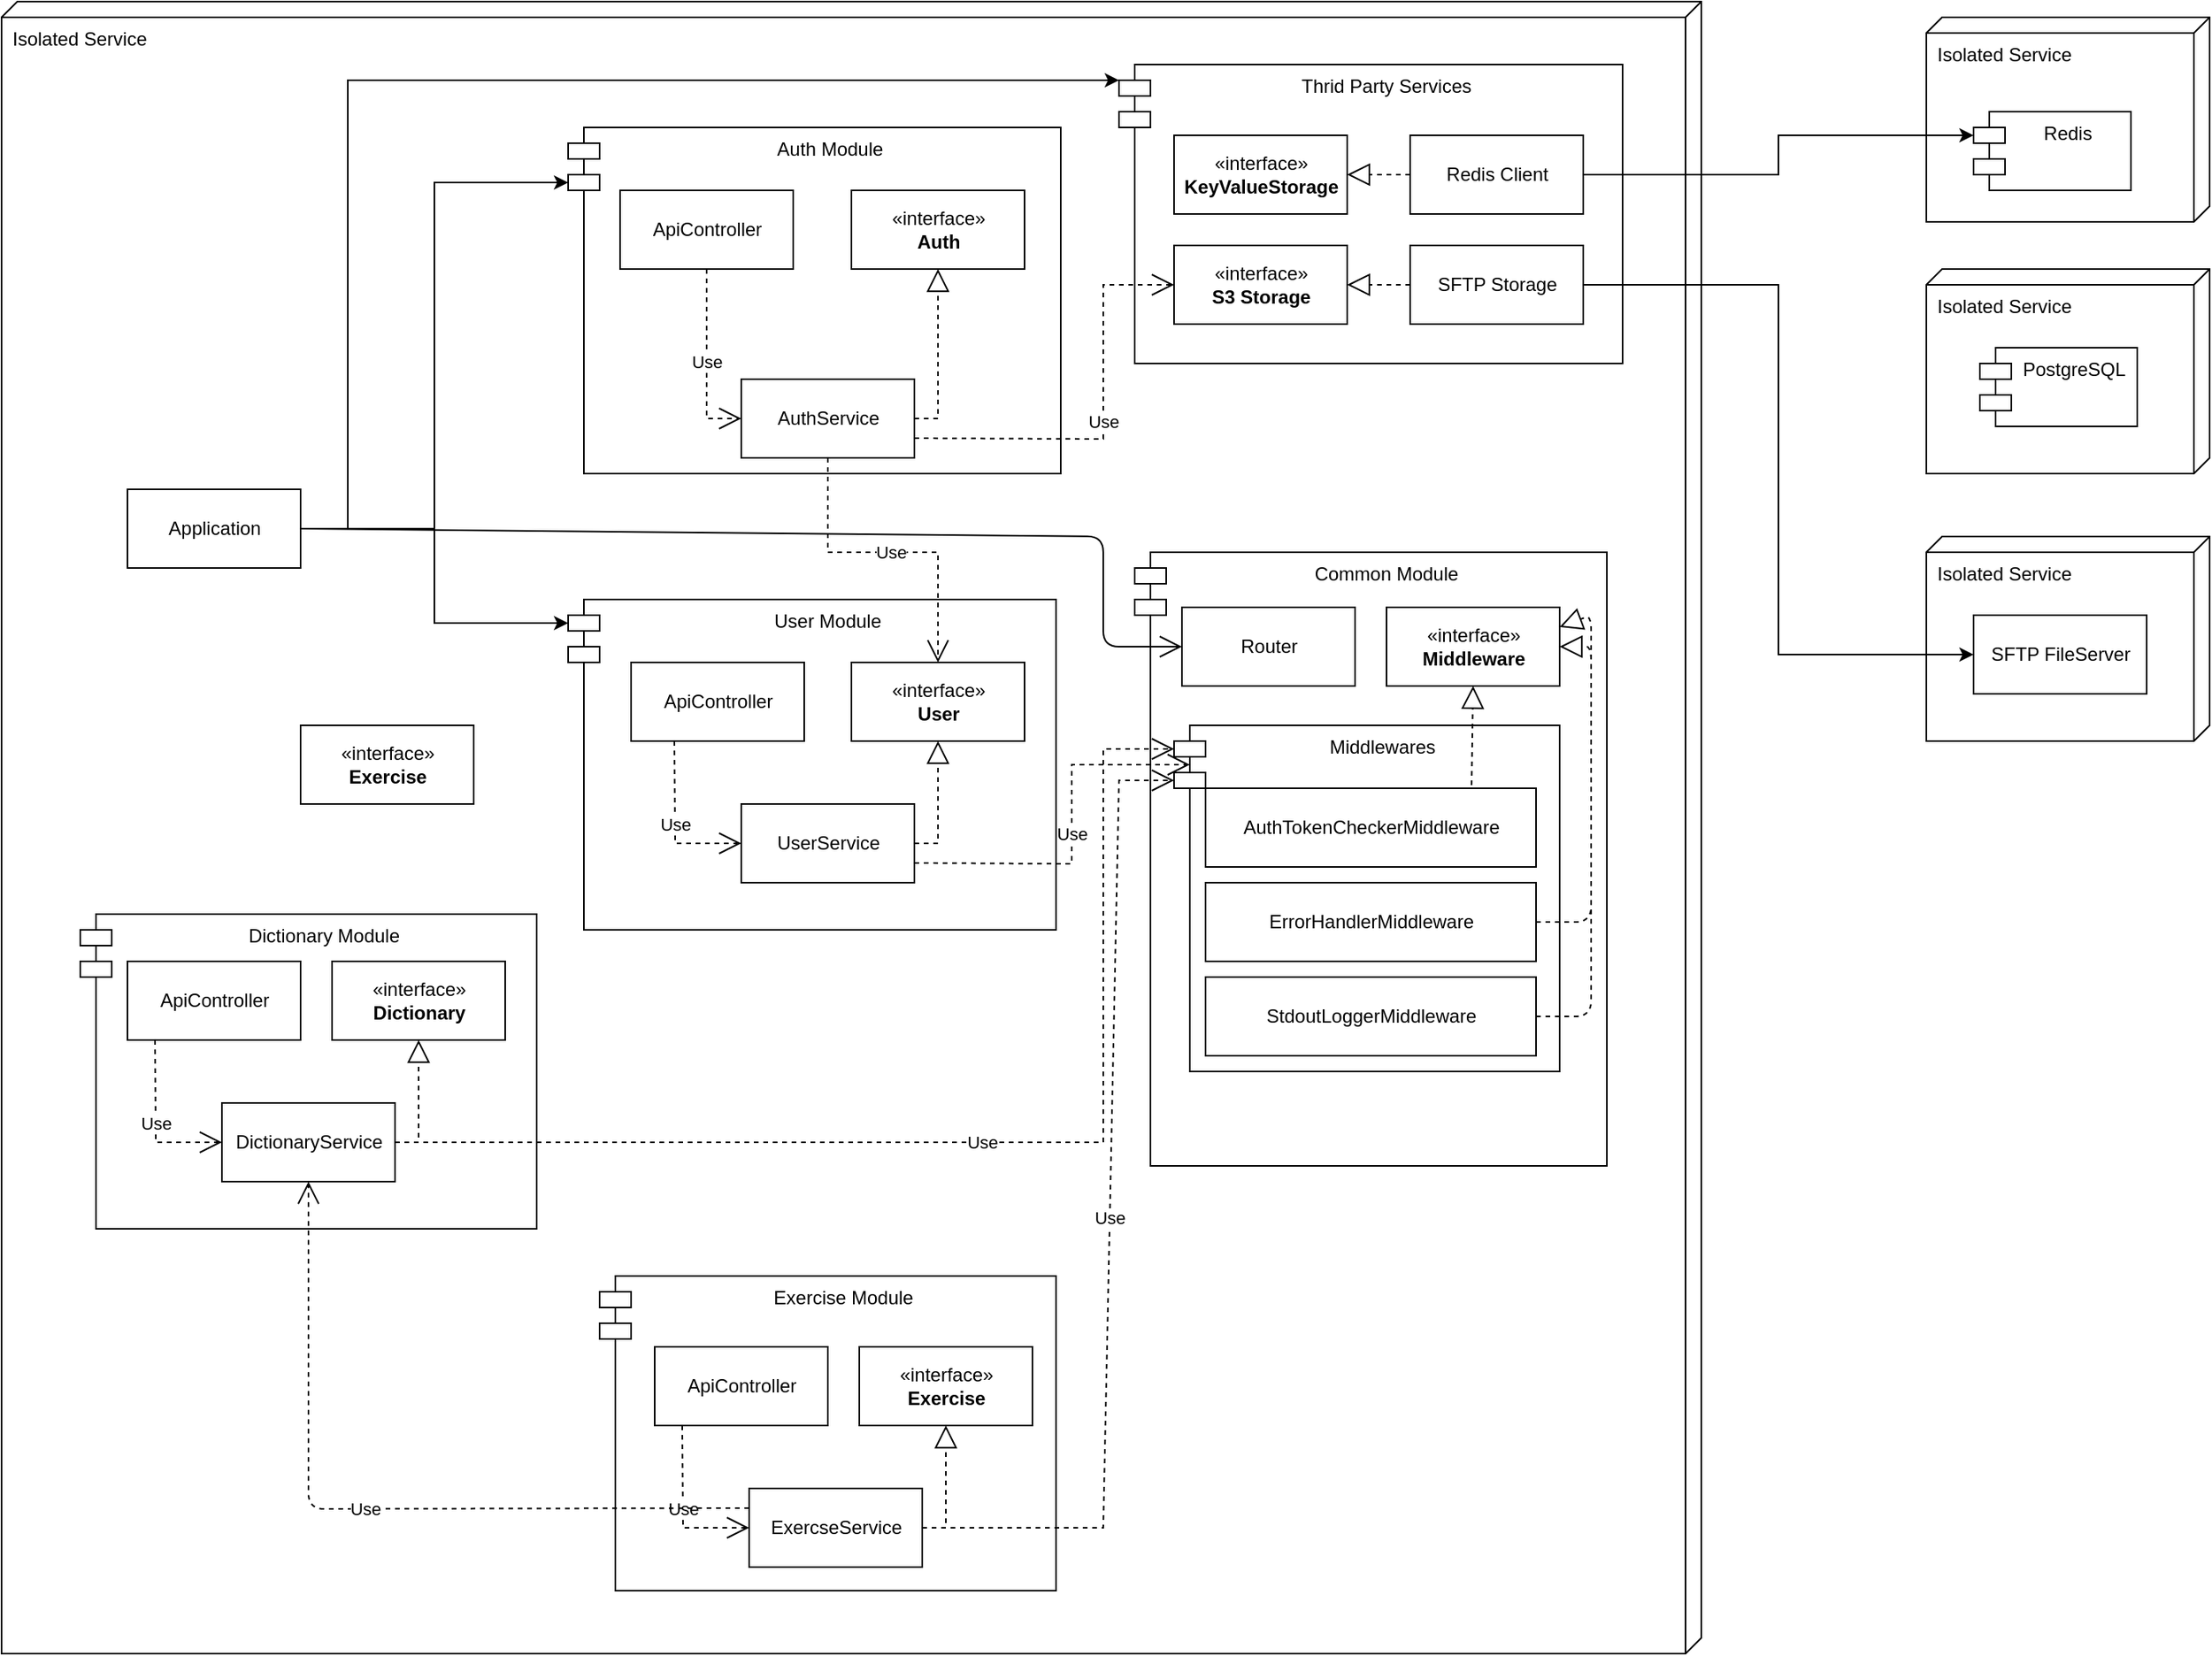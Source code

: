 <mxfile>
    <diagram id="VRdQCD-WoQKPxcEu3UJT" name="Страница 1">
        <mxGraphModel dx="2152" dy="1012" grid="1" gridSize="10" guides="1" tooltips="1" connect="1" arrows="1" fold="1" page="1" pageScale="1" pageWidth="827" pageHeight="1169" math="0" shadow="0">
            <root>
                <mxCell id="0"/>
                <mxCell id="1" parent="0"/>
                <mxCell id="21" value="Isolated Service" style="verticalAlign=top;align=left;shape=cube;size=10;direction=south;fontStyle=0;html=1;boundedLbl=1;spacingLeft=5;" vertex="1" parent="1">
                    <mxGeometry x="-820" y="200" width="1080" height="1050" as="geometry"/>
                </mxCell>
                <mxCell id="77" value="Dictionary Module" style="shape=module;align=left;spacingLeft=20;align=center;verticalAlign=top;" vertex="1" parent="1">
                    <mxGeometry x="-770" y="780" width="290" height="200" as="geometry"/>
                </mxCell>
                <mxCell id="24" value="Thrid Party Services" style="shape=module;align=left;spacingLeft=20;align=center;verticalAlign=top;" vertex="1" parent="1">
                    <mxGeometry x="-110" y="240" width="320" height="190" as="geometry"/>
                </mxCell>
                <mxCell id="4" value="«interface»&lt;br&gt;&lt;b&gt;Dictionary&lt;/b&gt;" style="html=1;" vertex="1" parent="1">
                    <mxGeometry x="-610" y="810" width="110" height="50" as="geometry"/>
                </mxCell>
                <mxCell id="5" value="«interface»&lt;br&gt;&lt;b&gt;Exercise&lt;/b&gt;" style="html=1;" vertex="1" parent="1">
                    <mxGeometry x="-630" y="660" width="110" height="50" as="geometry"/>
                </mxCell>
                <mxCell id="9" value="Isolated Service" style="verticalAlign=top;align=left;shape=cube;size=10;direction=south;fontStyle=0;html=1;boundedLbl=1;spacingLeft=5;" vertex="1" parent="1">
                    <mxGeometry x="403" y="210" width="180" height="130" as="geometry"/>
                </mxCell>
                <mxCell id="11" value="Redis" style="shape=module;align=left;spacingLeft=20;align=center;verticalAlign=top;" vertex="1" parent="1">
                    <mxGeometry x="433" y="270" width="100" height="50" as="geometry"/>
                </mxCell>
                <mxCell id="13" value="Isolated Service" style="verticalAlign=top;align=left;shape=cube;size=10;direction=south;fontStyle=0;html=1;boundedLbl=1;spacingLeft=5;" vertex="1" parent="1">
                    <mxGeometry x="403" y="370" width="180" height="130" as="geometry"/>
                </mxCell>
                <mxCell id="14" value="PostgreSQL" style="shape=module;align=left;spacingLeft=20;align=center;verticalAlign=top;" vertex="1" parent="1">
                    <mxGeometry x="437" y="420" width="100" height="50" as="geometry"/>
                </mxCell>
                <mxCell id="15" value="Isolated Service" style="verticalAlign=top;align=left;shape=cube;size=10;direction=south;fontStyle=0;html=1;boundedLbl=1;spacingLeft=5;" vertex="1" parent="1">
                    <mxGeometry x="403" y="540" width="180" height="130" as="geometry"/>
                </mxCell>
                <mxCell id="16" value="«interface»&lt;br&gt;&lt;b&gt;S3 Storage&lt;/b&gt;" style="html=1;" vertex="1" parent="1">
                    <mxGeometry x="-75" y="355" width="110" height="50" as="geometry"/>
                </mxCell>
                <mxCell id="18" value="SFTP FileServer" style="html=1;" vertex="1" parent="1">
                    <mxGeometry x="433" y="590" width="110" height="50" as="geometry"/>
                </mxCell>
                <mxCell id="35" style="edgeStyle=orthogonalEdgeStyle;rounded=0;orthogonalLoop=1;jettySize=auto;html=1;entryX=0;entryY=0.5;entryDx=0;entryDy=0;" edge="1" parent="1" source="25" target="18">
                    <mxGeometry relative="1" as="geometry"/>
                </mxCell>
                <mxCell id="25" value="SFTP Storage" style="html=1;" vertex="1" parent="1">
                    <mxGeometry x="75" y="355" width="110" height="50" as="geometry"/>
                </mxCell>
                <mxCell id="27" value="" style="endArrow=block;dashed=1;endFill=0;endSize=12;html=1;exitX=0;exitY=0.5;exitDx=0;exitDy=0;entryX=1;entryY=0.5;entryDx=0;entryDy=0;" edge="1" parent="1" source="25" target="16">
                    <mxGeometry width="160" relative="1" as="geometry">
                        <mxPoint x="-110" y="510" as="sourcePoint"/>
                        <mxPoint x="50" y="510" as="targetPoint"/>
                    </mxGeometry>
                </mxCell>
                <mxCell id="29" value="«interface»&lt;br&gt;&lt;b&gt;KeyValueStorage&lt;/b&gt;" style="html=1;" vertex="1" parent="1">
                    <mxGeometry x="-75" y="285" width="110" height="50" as="geometry"/>
                </mxCell>
                <mxCell id="34" style="edgeStyle=orthogonalEdgeStyle;rounded=0;orthogonalLoop=1;jettySize=auto;html=1;entryX=0;entryY=0;entryDx=0;entryDy=15;entryPerimeter=0;" edge="1" parent="1" source="30" target="11">
                    <mxGeometry relative="1" as="geometry"/>
                </mxCell>
                <mxCell id="30" value="Redis Client" style="html=1;" vertex="1" parent="1">
                    <mxGeometry x="75" y="285" width="110" height="50" as="geometry"/>
                </mxCell>
                <mxCell id="31" value="" style="endArrow=block;dashed=1;endFill=0;endSize=12;html=1;exitX=0;exitY=0.5;exitDx=0;exitDy=0;entryX=1;entryY=0.5;entryDx=0;entryDy=0;" edge="1" parent="1" source="30" target="29">
                    <mxGeometry width="160" relative="1" as="geometry">
                        <mxPoint x="90" y="315" as="sourcePoint"/>
                        <mxPoint x="50" y="315" as="targetPoint"/>
                    </mxGeometry>
                </mxCell>
                <mxCell id="43" value="Auth Module" style="shape=module;align=left;spacingLeft=20;align=center;verticalAlign=top;" vertex="1" parent="1">
                    <mxGeometry x="-460" y="280" width="313" height="220" as="geometry"/>
                </mxCell>
                <mxCell id="2" value="«interface»&lt;br&gt;&lt;b&gt;Auth&lt;/b&gt;" style="html=1;" vertex="1" parent="1">
                    <mxGeometry x="-280" y="320" width="110" height="50" as="geometry"/>
                </mxCell>
                <mxCell id="44" value="ApiController" style="html=1;" vertex="1" parent="1">
                    <mxGeometry x="-427" y="320" width="110" height="50" as="geometry"/>
                </mxCell>
                <mxCell id="45" value="AuthService" style="html=1;" vertex="1" parent="1">
                    <mxGeometry x="-350" y="440" width="110" height="50" as="geometry"/>
                </mxCell>
                <mxCell id="47" value="Use" style="endArrow=open;endSize=12;dashed=1;html=1;exitX=0.5;exitY=1;exitDx=0;exitDy=0;entryX=0;entryY=0.5;entryDx=0;entryDy=0;rounded=0;" edge="1" parent="1" source="44" target="45">
                    <mxGeometry width="160" relative="1" as="geometry">
                        <mxPoint x="-60" y="440" as="sourcePoint"/>
                        <mxPoint x="100" y="440" as="targetPoint"/>
                        <Array as="points">
                            <mxPoint x="-372" y="465"/>
                        </Array>
                    </mxGeometry>
                </mxCell>
                <mxCell id="48" value="" style="endArrow=block;dashed=1;endFill=0;endSize=12;html=1;exitX=1;exitY=0.5;exitDx=0;exitDy=0;entryX=0.5;entryY=1;entryDx=0;entryDy=0;rounded=0;" edge="1" parent="1" source="45" target="2">
                    <mxGeometry width="160" relative="1" as="geometry">
                        <mxPoint x="-60" y="440" as="sourcePoint"/>
                        <mxPoint x="100" y="440" as="targetPoint"/>
                        <Array as="points">
                            <mxPoint x="-225" y="465"/>
                        </Array>
                    </mxGeometry>
                </mxCell>
                <mxCell id="49" value="Use" style="endArrow=open;endSize=12;dashed=1;html=1;exitX=1;exitY=0.75;exitDx=0;exitDy=0;entryX=0;entryY=0.5;entryDx=0;entryDy=0;rounded=0;" edge="1" parent="1" source="45" target="16">
                    <mxGeometry width="160" relative="1" as="geometry">
                        <mxPoint x="-60" y="440" as="sourcePoint"/>
                        <mxPoint x="100" y="440" as="targetPoint"/>
                        <Array as="points">
                            <mxPoint x="-120" y="478"/>
                            <mxPoint x="-120" y="380"/>
                        </Array>
                    </mxGeometry>
                </mxCell>
                <mxCell id="50" value="User Module" style="shape=module;align=left;spacingLeft=20;align=center;verticalAlign=top;" vertex="1" parent="1">
                    <mxGeometry x="-460" y="580" width="310" height="210" as="geometry"/>
                </mxCell>
                <mxCell id="3" value="«interface»&lt;br&gt;&lt;b&gt;User&lt;/b&gt;" style="html=1;" vertex="1" parent="1">
                    <mxGeometry x="-280" y="620" width="110" height="50" as="geometry"/>
                </mxCell>
                <mxCell id="51" value="ApiController" style="html=1;" vertex="1" parent="1">
                    <mxGeometry x="-420" y="620" width="110" height="50" as="geometry"/>
                </mxCell>
                <mxCell id="52" value="UserService" style="html=1;" vertex="1" parent="1">
                    <mxGeometry x="-350" y="710" width="110" height="50" as="geometry"/>
                </mxCell>
                <mxCell id="53" value="" style="endArrow=block;dashed=1;endFill=0;endSize=12;html=1;exitX=1;exitY=0.5;exitDx=0;exitDy=0;entryX=0.5;entryY=1;entryDx=0;entryDy=0;rounded=0;" edge="1" parent="1" source="52" target="3">
                    <mxGeometry width="160" relative="1" as="geometry">
                        <mxPoint x="-60" y="440" as="sourcePoint"/>
                        <mxPoint x="100" y="440" as="targetPoint"/>
                        <Array as="points">
                            <mxPoint x="-225" y="735"/>
                        </Array>
                    </mxGeometry>
                </mxCell>
                <mxCell id="55" value="Use" style="endArrow=open;endSize=12;dashed=1;html=1;exitX=0.25;exitY=1;exitDx=0;exitDy=0;entryX=0;entryY=0.5;entryDx=0;entryDy=0;rounded=0;" edge="1" parent="1" source="51" target="52">
                    <mxGeometry width="160" relative="1" as="geometry">
                        <mxPoint x="-60" y="440" as="sourcePoint"/>
                        <mxPoint x="100" y="440" as="targetPoint"/>
                        <Array as="points">
                            <mxPoint x="-392" y="735"/>
                        </Array>
                    </mxGeometry>
                </mxCell>
                <mxCell id="56" value="Use" style="endArrow=open;endSize=12;dashed=1;html=1;exitX=0.5;exitY=1;exitDx=0;exitDy=0;entryX=0.5;entryY=0;entryDx=0;entryDy=0;rounded=0;" edge="1" parent="1" source="45" target="3">
                    <mxGeometry width="160" relative="1" as="geometry">
                        <mxPoint x="-60" y="440" as="sourcePoint"/>
                        <mxPoint x="100" y="440" as="targetPoint"/>
                        <Array as="points">
                            <mxPoint x="-295" y="550"/>
                            <mxPoint x="-225" y="550"/>
                        </Array>
                    </mxGeometry>
                </mxCell>
                <mxCell id="57" value="Common Module" style="shape=module;align=left;spacingLeft=20;align=center;verticalAlign=top;" vertex="1" parent="1">
                    <mxGeometry x="-100" y="550" width="300" height="390" as="geometry"/>
                </mxCell>
                <mxCell id="58" value="Router" style="html=1;" vertex="1" parent="1">
                    <mxGeometry x="-70" y="585" width="110" height="50" as="geometry"/>
                </mxCell>
                <mxCell id="60" value="«interface»&lt;br&gt;&lt;b&gt;Middleware&lt;/b&gt;" style="html=1;" vertex="1" parent="1">
                    <mxGeometry x="60" y="585" width="110" height="50" as="geometry"/>
                </mxCell>
                <mxCell id="64" style="edgeStyle=orthogonalEdgeStyle;rounded=0;orthogonalLoop=1;jettySize=auto;html=1;entryX=0;entryY=0;entryDx=0;entryDy=15;entryPerimeter=0;" edge="1" parent="1" source="61" target="50">
                    <mxGeometry relative="1" as="geometry"/>
                </mxCell>
                <mxCell id="65" style="edgeStyle=orthogonalEdgeStyle;rounded=0;orthogonalLoop=1;jettySize=auto;html=1;entryX=0;entryY=0;entryDx=0;entryDy=35;entryPerimeter=0;" edge="1" parent="1" source="61" target="43">
                    <mxGeometry relative="1" as="geometry"/>
                </mxCell>
                <mxCell id="66" style="edgeStyle=orthogonalEdgeStyle;rounded=0;orthogonalLoop=1;jettySize=auto;html=1;" edge="1" parent="1" source="61">
                    <mxGeometry relative="1" as="geometry">
                        <mxPoint x="-110" y="250" as="targetPoint"/>
                        <Array as="points">
                            <mxPoint x="-600" y="535"/>
                            <mxPoint x="-600" y="250"/>
                            <mxPoint x="-110" y="250"/>
                        </Array>
                    </mxGeometry>
                </mxCell>
                <mxCell id="61" value="Application" style="html=1;" vertex="1" parent="1">
                    <mxGeometry x="-740" y="510" width="110" height="50" as="geometry"/>
                </mxCell>
                <mxCell id="62" value="" style="endArrow=open;endFill=1;endSize=12;html=1;exitX=1;exitY=0.5;exitDx=0;exitDy=0;entryX=0;entryY=0.5;entryDx=0;entryDy=0;" edge="1" parent="1" source="61" target="58">
                    <mxGeometry width="160" relative="1" as="geometry">
                        <mxPoint x="-460" y="530" as="sourcePoint"/>
                        <mxPoint x="-300" y="530" as="targetPoint"/>
                        <Array as="points">
                            <mxPoint x="-120" y="540"/>
                            <mxPoint x="-120" y="610"/>
                        </Array>
                    </mxGeometry>
                </mxCell>
                <mxCell id="71" value="Middlewares" style="shape=module;align=left;spacingLeft=20;align=center;verticalAlign=top;" vertex="1" parent="1">
                    <mxGeometry x="-75" y="660" width="245" height="220" as="geometry"/>
                </mxCell>
                <mxCell id="67" value="AuthTokenCheckerMiddleware" style="html=1;" vertex="1" parent="1">
                    <mxGeometry x="-55" y="700" width="210" height="50" as="geometry"/>
                </mxCell>
                <mxCell id="69" value="ErrorHandlerMiddleware" style="html=1;" vertex="1" parent="1">
                    <mxGeometry x="-55" y="760" width="210" height="50" as="geometry"/>
                </mxCell>
                <mxCell id="70" value="StdoutLoggerMiddleware" style="html=1;" vertex="1" parent="1">
                    <mxGeometry x="-55" y="820" width="210" height="50" as="geometry"/>
                </mxCell>
                <mxCell id="68" value="" style="endArrow=block;dashed=1;endFill=0;endSize=12;html=1;exitX=0.805;exitY=-0.04;exitDx=0;exitDy=0;entryX=0.5;entryY=1;entryDx=0;entryDy=0;exitPerimeter=0;" edge="1" parent="1" source="67" target="60">
                    <mxGeometry width="160" relative="1" as="geometry">
                        <mxPoint x="-460" y="530" as="sourcePoint"/>
                        <mxPoint x="-300" y="530" as="targetPoint"/>
                    </mxGeometry>
                </mxCell>
                <mxCell id="72" value="" style="endArrow=block;dashed=1;endFill=0;endSize=12;html=1;exitX=1;exitY=0.5;exitDx=0;exitDy=0;entryX=1;entryY=0.5;entryDx=0;entryDy=0;" edge="1" parent="1" source="69" target="60">
                    <mxGeometry width="160" relative="1" as="geometry">
                        <mxPoint x="124.05" y="708" as="sourcePoint"/>
                        <mxPoint x="125" y="645" as="targetPoint"/>
                        <Array as="points">
                            <mxPoint x="190" y="785"/>
                            <mxPoint x="190" y="610"/>
                        </Array>
                    </mxGeometry>
                </mxCell>
                <mxCell id="73" value="" style="endArrow=block;dashed=1;endFill=0;endSize=12;html=1;exitX=1;exitY=0.5;exitDx=0;exitDy=0;entryX=1;entryY=0.25;entryDx=0;entryDy=0;" edge="1" parent="1" source="70" target="60">
                    <mxGeometry width="160" relative="1" as="geometry">
                        <mxPoint x="165" y="795" as="sourcePoint"/>
                        <mxPoint x="180" y="620" as="targetPoint"/>
                        <Array as="points">
                            <mxPoint x="190" y="845"/>
                            <mxPoint x="190" y="590"/>
                        </Array>
                    </mxGeometry>
                </mxCell>
                <mxCell id="78" value="ApiController" style="html=1;" vertex="1" parent="1">
                    <mxGeometry x="-740" y="810" width="110" height="50" as="geometry"/>
                </mxCell>
                <mxCell id="79" value="DictionaryService" style="html=1;" vertex="1" parent="1">
                    <mxGeometry x="-680" y="900" width="110" height="50" as="geometry"/>
                </mxCell>
                <mxCell id="80" value="Use" style="endArrow=open;endSize=12;dashed=1;html=1;exitX=0.25;exitY=1;exitDx=0;exitDy=0;entryX=0;entryY=0.5;entryDx=0;entryDy=0;rounded=0;" edge="1" parent="1">
                    <mxGeometry width="160" relative="1" as="geometry">
                        <mxPoint x="-722.5" y="860" as="sourcePoint"/>
                        <mxPoint x="-680" y="925" as="targetPoint"/>
                        <Array as="points">
                            <mxPoint x="-722" y="925"/>
                        </Array>
                    </mxGeometry>
                </mxCell>
                <mxCell id="81" value="" style="endArrow=block;dashed=1;endFill=0;endSize=12;html=1;exitX=1;exitY=0.5;exitDx=0;exitDy=0;entryX=0.5;entryY=1;entryDx=0;entryDy=0;rounded=0;" edge="1" parent="1">
                    <mxGeometry width="160" relative="1" as="geometry">
                        <mxPoint x="-570" y="925" as="sourcePoint"/>
                        <mxPoint x="-555" y="860" as="targetPoint"/>
                        <Array as="points">
                            <mxPoint x="-555" y="925"/>
                        </Array>
                    </mxGeometry>
                </mxCell>
                <mxCell id="82" value="Use" style="endArrow=open;endSize=12;dashed=1;html=1;exitX=1;exitY=0.5;exitDx=0;exitDy=0;entryX=0;entryY=0;entryDx=0;entryDy=15;rounded=0;entryPerimeter=0;" edge="1" parent="1" source="79" target="71">
                    <mxGeometry width="160" relative="1" as="geometry">
                        <mxPoint x="-712.5" y="870" as="sourcePoint"/>
                        <mxPoint x="-670" y="935" as="targetPoint"/>
                        <Array as="points">
                            <mxPoint x="-120" y="925"/>
                            <mxPoint x="-120" y="675"/>
                        </Array>
                    </mxGeometry>
                </mxCell>
                <mxCell id="83" value="Use" style="endArrow=open;endSize=12;dashed=1;html=1;exitX=1;exitY=0.75;exitDx=0;exitDy=0;entryX=0;entryY=0;entryDx=0;entryDy=15;rounded=0;entryPerimeter=0;" edge="1" parent="1" source="52">
                    <mxGeometry width="160" relative="1" as="geometry">
                        <mxPoint x="-560" y="935" as="sourcePoint"/>
                        <mxPoint x="-65" y="685" as="targetPoint"/>
                        <Array as="points">
                            <mxPoint x="-140" y="748"/>
                            <mxPoint x="-140" y="685"/>
                        </Array>
                    </mxGeometry>
                </mxCell>
                <mxCell id="84" value="Exercise Module" style="shape=module;align=left;spacingLeft=20;align=center;verticalAlign=top;" vertex="1" parent="1">
                    <mxGeometry x="-440" y="1010" width="290" height="200" as="geometry"/>
                </mxCell>
                <mxCell id="88" value="«interface»&lt;br&gt;&lt;b&gt;Exercise&lt;/b&gt;" style="html=1;" vertex="1" parent="1">
                    <mxGeometry x="-275" y="1055" width="110" height="50" as="geometry"/>
                </mxCell>
                <mxCell id="89" value="ApiController" style="html=1;" vertex="1" parent="1">
                    <mxGeometry x="-405" y="1055" width="110" height="50" as="geometry"/>
                </mxCell>
                <mxCell id="90" value="ExercseService" style="html=1;" vertex="1" parent="1">
                    <mxGeometry x="-345" y="1145" width="110" height="50" as="geometry"/>
                </mxCell>
                <mxCell id="91" value="Use" style="endArrow=open;endSize=12;dashed=1;html=1;exitX=0.25;exitY=1;exitDx=0;exitDy=0;entryX=0;entryY=0.5;entryDx=0;entryDy=0;rounded=0;" edge="1" parent="1">
                    <mxGeometry width="160" relative="1" as="geometry">
                        <mxPoint x="-387.5" y="1105" as="sourcePoint"/>
                        <mxPoint x="-345" y="1170" as="targetPoint"/>
                        <Array as="points">
                            <mxPoint x="-387" y="1170"/>
                        </Array>
                    </mxGeometry>
                </mxCell>
                <mxCell id="92" value="" style="endArrow=block;dashed=1;endFill=0;endSize=12;html=1;exitX=1;exitY=0.5;exitDx=0;exitDy=0;entryX=0.5;entryY=1;entryDx=0;entryDy=0;rounded=0;" edge="1" parent="1">
                    <mxGeometry width="160" relative="1" as="geometry">
                        <mxPoint x="-235" y="1170" as="sourcePoint"/>
                        <mxPoint x="-220" y="1105" as="targetPoint"/>
                        <Array as="points">
                            <mxPoint x="-220" y="1170"/>
                        </Array>
                    </mxGeometry>
                </mxCell>
                <mxCell id="93" value="Use" style="endArrow=open;endSize=12;dashed=1;html=1;exitX=1;exitY=0.5;exitDx=0;exitDy=0;entryX=0;entryY=0;entryDx=0;entryDy=35;rounded=0;entryPerimeter=0;" edge="1" parent="1" source="90" target="71">
                    <mxGeometry width="160" relative="1" as="geometry">
                        <mxPoint x="-377.5" y="1115" as="sourcePoint"/>
                        <mxPoint x="260" y="920" as="targetPoint"/>
                        <Array as="points">
                            <mxPoint x="-120" y="1170"/>
                            <mxPoint x="-110" y="695"/>
                        </Array>
                    </mxGeometry>
                </mxCell>
                <mxCell id="94" value="Use" style="endArrow=open;endSize=12;dashed=1;html=1;exitX=0;exitY=0.25;exitDx=0;exitDy=0;entryX=0.5;entryY=1;entryDx=0;entryDy=0;" edge="1" parent="1" source="90" target="79">
                    <mxGeometry width="160" relative="1" as="geometry">
                        <mxPoint x="-340" y="790" as="sourcePoint"/>
                        <mxPoint x="-180" y="790" as="targetPoint"/>
                        <Array as="points">
                            <mxPoint x="-625" y="1158"/>
                        </Array>
                    </mxGeometry>
                </mxCell>
            </root>
        </mxGraphModel>
    </diagram>
</mxfile>